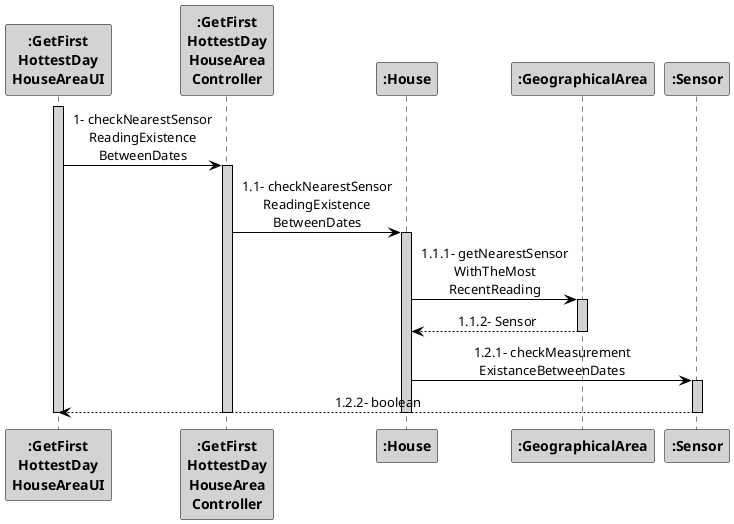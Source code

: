 @startuml
skinparam sequenceMessageAlign center
skinparam sequence {
    ArrowColor Black
    ActorBorderColor DarkBlue
    LifeLineBorderColor black
    LifeLineBackgroundColor LightGrey

    ParticipantBorderColor Black
    ParticipantBackgroundColor LightGrey
    ParticipantFontStyle Bold

    ActorBackgroundColor DimGrey
    ActorFontColor DeepSkyBlue
    ActorFontStyle Bold
    ActorFontSize 17
    ActorFontName Aapex
}

activate ":GetFirst\nHottestDay\nHouseAreaUI"
":GetFirst\nHottestDay\nHouseAreaUI" -> ":GetFirst\nHottestDay\nHouseArea\nController": 1- checkNearestSensor\nReadingExistence\nBetweenDates
activate ":GetFirst\nHottestDay\nHouseArea\nController"
":GetFirst\nHottestDay\nHouseArea\nController" -> ":House": 1.1- checkNearestSensor\nReadingExistence\nBetweenDates
activate ":House"
":House" -> ":GeographicalArea": 1.1.1- getNearestSensor\nWithTheMost\nRecentReading
activate ":GeographicalArea"
":GeographicalArea" --> ":House": 1.1.2- Sensor
deactivate ":GeographicalArea"
":House" -> ":Sensor": 1.2.1- checkMeasurement\nExistanceBetweenDates
activate ":Sensor"
":Sensor" --> ":GetFirst\nHottestDay\nHouseAreaUI": 1.2.2- boolean
deactivate ":Sensor"

deactivate ":House"
deactivate ":GetFirst\nHottestDay\nHouseArea\nController"
deactivate ":GetFirst\nHottestDay\nHouseAreaUI"

@enduml